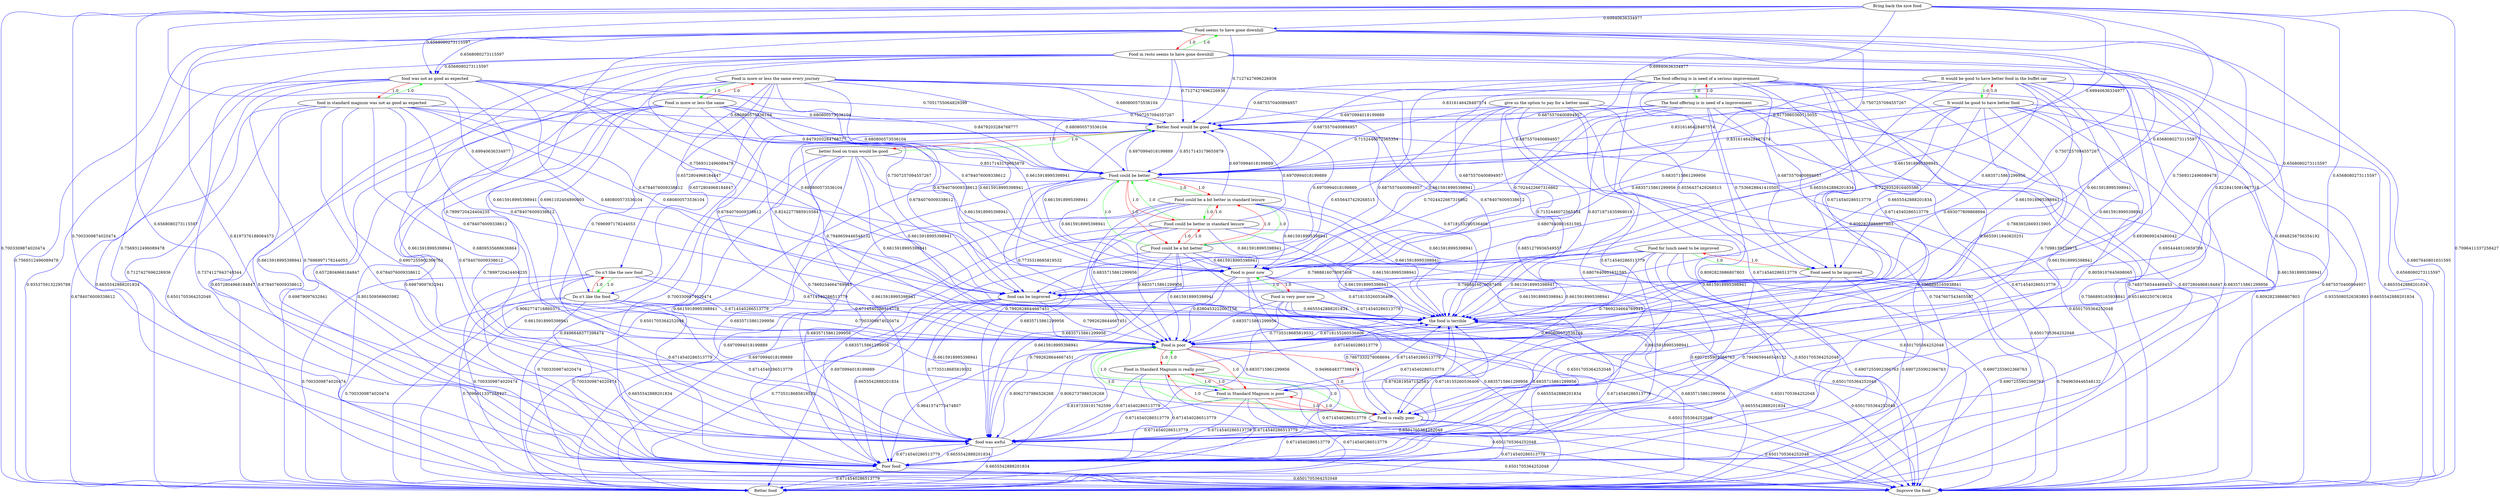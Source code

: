 digraph rawGraph {
"Better food";"Better food would be good";"Bring back the nice food";"Do n't like the new food";"Do n't like the food";"Food could be a bit better in standard leisure";"Food could be better in standard leisure";"Food could be better";"Food could be a bit better";"Food for lunch need to be improved";"Food need to be improved";"Food in Standard Magnum is really poor";"Food in Standard Magnum is poor";"Food is poor";"Food is really poor";"Food in resto seems to have gone downhill";"Food seems to have gone downhill";"Food is more or less the same every journey";"Food is more or less the same";"Food is very poor now";"Food is poor now";"Improve the food";"It would be good to have better food in the buffet car";"It would be good to have better food";"Poor food";"The food offering is in need of a serious improvement";"The food offering is in need of a improvement";"better food on train would be good";"food can be improved";"food in standard magnum was not as good as expected";"food was not as good as expected";"food was awful";"give us the option to pay for a better meal";"the food is terrible";"Better food would be good" -> "Better food" [label=0.9062774716860373] [color=blue]
"Bring back the nice food" -> "Better food" [label=0.7003309874020474] [color=blue]
"Do n't like the new food" -> "Do n't like the food" [label=1.0] [color=green]
"Do n't like the food" -> "Do n't like the new food" [label=1.0] [color=red]
"Do n't like the food" -> "Better food" [label=0.7003309874020474] [color=blue]
"Do n't like the new food" -> "Better food" [label=0.7003309874020474] [color=blue]
"Food could be a bit better in standard leisure" -> "Food could be better in standard leisure" [label=1.0] [color=green]
"Food could be better in standard leisure" -> "Food could be better" [label=1.0] [color=green]
"Food could be a bit better in standard leisure" -> "Food could be a bit better" [label=1.0] [color=green]
"Food could be a bit better" -> "Food could be better" [label=1.0] [color=green]
"Food could be a bit better in standard leisure" -> "Food could be better" [label=1.0] [color=green]
"Food could be better in standard leisure" -> "Food could be a bit better in standard leisure" [label=1.0] [color=red]
"Food could be better in standard leisure" -> "Food could be a bit better" [label=1.0] [color=red]
"Food could be better" -> "Food could be a bit better in standard leisure" [label=1.0] [color=red]
"Food could be better" -> "Food could be better in standard leisure" [label=1.0] [color=red]
"Food could be better" -> "Food could be a bit better" [label=1.0] [color=red]
"Food could be a bit better" -> "Food could be a bit better in standard leisure" [label=1.0] [color=red]
"Food could be a bit better" -> "Food could be better in standard leisure" [label=1.0] [color=red]
"Better food would be good" -> "Food could be better" [label=0.8517143179655879] [color=blue]
"Food could be better" -> "Better food would be good" [label=0.6970994018199889] [color=blue]
"Food could be better" -> "Better food" [label=0.9496648377398474] [color=blue]
"Food could be a bit better in standard leisure" -> "Better food would be good" [label=0.6970994018199889] [color=blue]
"Food could be a bit better in standard leisure" -> "Better food" [label=0.6970994018199889] [color=blue]
"Food could be better in standard leisure" -> "Better food would be good" [label=0.6970994018199889] [color=blue]
"Food could be better in standard leisure" -> "Better food" [label=0.6970994018199889] [color=blue]
"Food could be a bit better" -> "Better food would be good" [label=0.6970994018199889] [color=blue]
"Food could be a bit better" -> "Better food" [label=0.6970994018199889] [color=blue]
"Food for lunch need to be improved" -> "Food need to be improved" [label=1.0] [color=green]
"Food need to be improved" -> "Food for lunch need to be improved" [label=1.0] [color=red]
"Food need to be improved" -> "Better food" [label=0.6907255902366763] [color=blue]
"Food in Standard Magnum is really poor" -> "Food in Standard Magnum is poor" [label=1.0] [color=green]
"Food in Standard Magnum is poor" -> "Food is poor" [label=1.0] [color=green]
"Food in Standard Magnum is really poor" -> "Food is really poor" [label=1.0] [color=green]
"Food is really poor" -> "Food is poor" [label=1.0] [color=green]
"Food in Standard Magnum is really poor" -> "Food is poor" [label=1.0] [color=green]
"Food in Standard Magnum is poor" -> "Food in Standard Magnum is really poor" [label=1.0] [color=red]
"Food in Standard Magnum is poor" -> "Food is really poor" [label=1.0] [color=red]
"Food is poor" -> "Food in Standard Magnum is really poor" [label=1.0] [color=red]
"Food is poor" -> "Food in Standard Magnum is poor" [label=1.0] [color=red]
"Food is poor" -> "Food is really poor" [label=1.0] [color=red]
"Food is really poor" -> "Food in Standard Magnum is really poor" [label=1.0] [color=red]
"Food is really poor" -> "Food in Standard Magnum is poor" [label=1.0] [color=red]
"Food could be better" -> "Food is poor" [label=0.7735318685819532] [color=blue]
"Better food would be good" -> "Food is poor" [label=0.7949659446548132] [color=blue]
"Food need to be improved" -> "Food is poor" [label=0.7869234664769945] [color=blue]
"Food for lunch need to be improved" -> "Food is really poor" [label=0.680800573536104] [color=blue]
"Food is poor" -> "Better food" [label=0.6714540286513779] [color=blue]
"Food in resto seems to have gone downhill" -> "Food seems to have gone downhill" [label=1.0] [color=green]
"Food seems to have gone downhill" -> "Food in resto seems to have gone downhill" [label=1.0] [color=red]
"Food seems to have gone downhill" -> "Food could be better" [label=0.7507257094557267] [color=blue]
"Food seems to have gone downhill" -> "Better food would be good" [label=0.7127427696226936] [color=blue]
"Food seems to have gone downhill" -> "Better food" [label=0.7569312496089478] [color=blue]
"Bring back the nice food" -> "Food seems to have gone downhill" [label=0.69940636334977] [color=blue]
"Food seems to have gone downhill" -> "Food is poor" [label=0.8228415081667718] [color=blue]
"Food in resto seems to have gone downhill" -> "Food is really poor" [label=0.6948256756354192] [color=blue]
"Food in resto seems to have gone downhill" -> "Food could be better" [label=0.7507257094557267] [color=blue]
"Food in resto seems to have gone downhill" -> "Better food would be good" [label=0.7127427696226936] [color=blue]
"Food in resto seems to have gone downhill" -> "Better food" [label=0.7127427696226936] [color=blue]
"Food is more or less the same every journey" -> "Food is more or less the same" [label=1.0] [color=green]
"Food is more or less the same" -> "Food is more or less the same every journey" [label=1.0] [color=red]
"Food is more or less the same" -> "Food could be better" [label=0.680800573536104] [color=blue]
"Food is more or less the same" -> "Better food" [label=0.69879097632941] [color=blue]
"Food is more or less the same" -> "Food is poor" [label=0.7696997178244053] [color=blue]
"Food is more or less the same every journey" -> "Food is really poor" [label=0.6851279936549557] [color=blue]
"Food is more or less the same" -> "Do n't like the food" [label=0.6961102404890003] [color=blue]
"Food is more or less the same every journey" -> "Do n't like the new food" [label=0.6572804968184847] [color=blue]
"Food is very poor now" -> "Food is poor now" [label=1.0] [color=green]
"Food is poor now" -> "Food is very poor now" [label=1.0] [color=red]
"Better food would be good" -> "Food is poor now" [label=0.6615918995398941] [color=blue]
"Food is poor now" -> "Better food" [label=0.6835715861299956] [color=blue]
"Food seems to have gone downhill" -> "Food is poor now" [label=0.7507257094557267] [color=blue]
"Food is poor now" -> "Food is poor" [label=0.8380453222007158] [color=blue]
"Food is very poor now" -> "Food is really poor" [label=0.7867333278068694] [color=blue]
"Food need to be improved" -> "Improve the food" [label=0.7949659446548132] [color=blue]
"Food is more or less the same" -> "Improve the food" [label=0.801509569605982] [color=blue]
"Food seems to have gone downhill" -> "Improve the food" [label=0.6807640801631595] [color=blue]
"Bring back the nice food" -> "Improve the food" [label=0.7096411337258427] [color=blue]
"Do n't like the food" -> "Improve the food" [label=0.7096411337258427] [color=blue]
"It would be good to have better food in the buffet car" -> "It would be good to have better food" [label=1.0] [color=green]
"It would be good to have better food" -> "It would be good to have better food in the buffet car" [label=1.0] [color=red]
"It would be good to have better food" -> "Food could be better" [label=0.8316146428487574] [color=blue]
"It would be good to have better food" -> "Better food would be good" [label=0.9173960360715055] [color=blue]
"It would be good to have better food" -> "Food is poor now" [label=0.6835715861299956] [color=blue]
"It would be good to have better food" -> "Food need to be improved" [label=0.7229352916405586] [color=blue]
"It would be good to have better food" -> "Better food" [label=0.9335080526383893] [color=blue]
"It would be good to have better food" -> "Food is poor" [label=0.7883932669315905] [color=blue]
"It would be good to have better food in the buffet car" -> "Food is really poor" [label=0.6954449310659708] [color=blue]
"It would be good to have better food in the buffet car" -> "Food in Standard Magnum is poor" [label=0.6939699243480042] [color=blue]
"It would be good to have better food in the buffet car" -> "Food could be better" [label=0.8316146428487574] [color=blue]
"It would be good to have better food in the buffet car" -> "Better food would be good" [label=0.8316146428487574] [color=blue]
"It would be good to have better food in the buffet car" -> "Food is poor now" [label=0.6835715861299956] [color=blue]
"It would be good to have better food in the buffet car" -> "Food need to be improved" [label=0.6835715861299956] [color=blue]
"It would be good to have better food in the buffet car" -> "Better food" [label=0.6835715861299956] [color=blue]
"Food could be better" -> "Poor food" [label=0.6835715861299956] [color=blue]
"It would be good to have better food" -> "Poor food" [label=0.7483756544469453] [color=blue]
"Food seems to have gone downhill" -> "Poor food" [label=0.7569312496089478] [color=blue]
"Bring back the nice food" -> "Poor food" [label=0.7003309874020474] [color=blue]
"Do n't like the food" -> "Poor food" [label=0.7003309874020474] [color=blue]
"Poor food" -> "Food is poor" [label=0.8197339191762599] [color=blue]
"Food is poor" -> "Poor food" [label=0.9641574773474807] [color=blue]
"Better food would be good" -> "Poor food" [label=0.7003309874020474] [color=blue]
"Food is poor now" -> "Poor food" [label=0.9496648377398474] [color=blue]
"Food need to be improved" -> "Poor food" [label=0.6907255902366763] [color=blue]
"Food is more or less the same" -> "Poor food" [label=0.69879097632941] [color=blue]
"The food offering is in need of a serious improvement" -> "The food offering is in need of a improvement" [label=1.0] [color=green]
"The food offering is in need of a improvement" -> "The food offering is in need of a serious improvement" [label=1.0] [color=red]
"The food offering is in need of a improvement" -> "Food could be better" [label=0.6875570400894957] [color=blue]
"The food offering is in need of a improvement" -> "Improve the food" [label=0.8092823986807803] [color=blue]
"The food offering is in need of a improvement" -> "Food is poor" [label=0.8092823986807803] [color=blue]
"The food offering is in need of a serious improvement" -> "Food is really poor" [label=0.7098139239975] [color=blue]
"The food offering is in need of a serious improvement" -> "Food in Standard Magnum is poor" [label=0.6655911840820251] [color=blue]
"The food offering is in need of a improvement" -> "Food is poor now" [label=0.7024422667316862] [color=blue]
"The food offering is in need of a improvement" -> "Better food" [label=0.7566895165938841] [color=blue]
"The food offering is in need of a improvement" -> "Food need to be improved" [label=0.7536628841410505] [color=blue]
"The food offering is in need of a improvement" -> "Poor food" [label=0.7566895165938841] [color=blue]
"better food on train would be good" -> "Better food would be good" [label=1.0] [color=green]
"Better food would be good" -> "better food on train would be good" [label=1.0] [color=red]
"better food on train would be good" -> "Food could be better" [label=0.8517143179655879] [color=blue]
"It would be good to have better food" -> "food can be improved" [label=0.6655542888201834] [color=blue]
"Food seems to have gone downhill" -> "food can be improved" [label=0.7569312496089478] [color=blue]
"food can be improved" -> "Improve the food" [label=0.7735318685819532] [color=blue]
"food can be improved" -> "Food is poor" [label=0.7992628644667451] [color=blue]
"food can be improved" -> "Better food" [label=0.6655542888201834] [color=blue]
"Food need to be improved" -> "food can be improved" [label=0.7988816070087408] [color=blue]
"Food is more or less the same" -> "food can be improved" [label=0.6784076009338612] [color=blue]
"food can be improved" -> "Poor food" [label=0.6655542888201834] [color=blue]
"The food offering is in need of a improvement" -> "food can be improved" [label=0.7024422667316862] [color=blue]
"It would be good to have better food in the buffet car" -> "food can be improved" [label=0.6655542888201834] [color=blue]
"food in standard magnum was not as good as expected" -> "food was not as good as expected" [label=1.0] [color=green]
"food was not as good as expected" -> "food in standard magnum was not as good as expected" [label=1.0] [color=red]
"food was not as good as expected" -> "Food could be better" [label=0.8479203284768777] [color=blue]
"food was not as good as expected" -> "food can be improved" [label=0.680800573536104] [color=blue]
"Food seems to have gone downhill" -> "food was not as good as expected" [label=0.6568080273115597] [color=blue]
"food was not as good as expected" -> "Food is poor" [label=0.7899720424404235] [color=blue]
"food in standard magnum was not as good as expected" -> "Food is really poor" [label=0.6907255902366763] [color=blue]
"food in standard magnum was not as good as expected" -> "Food in Standard Magnum is poor" [label=0.6809535688636864] [color=blue]
"food was not as good as expected" -> "Better food would be good" [label=0.7051755064829399] [color=blue]
"food was not as good as expected" -> "Food is poor now" [label=0.6784076009338612] [color=blue]
"food was not as good as expected" -> "Better food" [label=0.9353759132295788] [color=blue]
"food was not as good as expected" -> "Poor food" [label=0.7374127943748344] [color=blue]
"Food could be better" -> "food was awful" [label=0.7992628644667451] [color=blue]
"It would be good to have better food" -> "food was awful" [label=0.8059107645698065] [color=blue]
"food can be improved" -> "food was awful" [label=0.7735318685819532] [color=blue]
"Food seems to have gone downhill" -> "food was awful" [label=0.8197376188064573] [color=blue]
"food was awful" -> "Food is poor" [label=0.8062737986526268] [color=blue]
"Food is poor" -> "food was awful" [label=0.8062737986526268] [color=blue]
"Better food would be good" -> "food was awful" [label=0.7869234664769945] [color=blue]
"food was not as good as expected" -> "food was awful" [label=0.7696997178244053] [color=blue]
"Food is poor now" -> "food was awful" [label=0.7992628644667451] [color=blue]
"Food need to be improved" -> "food was awful" [label=0.7949659446548132] [color=blue]
"Food is more or less the same" -> "food was awful" [label=0.7899720424404235] [color=blue]
"The food offering is in need of a improvement" -> "food was awful" [label=0.8092823986807803] [color=blue]
"give us the option to pay for a better meal" -> "Food could be better" [label=0.7152446072565354] [color=blue]
"give us the option to pay for a better meal" -> "Improve the food" [label=0.6514602507619024] [color=blue]
"give us the option to pay for a better meal" -> "Food is poor" [label=0.6807640801631595] [color=blue]
"give us the option to pay for a better meal" -> "Better food" [label=0.7047607543405587] [color=blue]
"give us the option to pay for a better meal" -> "Food need to be improved" [label=0.6556437429268515] [color=blue]
"give us the option to pay for a better meal" -> "food was awful" [label=0.6807640801631595] [color=blue]
"It would be good to have better food" -> "the food is terrible" [label=0.693077809868894] [color=blue]
"Food seems to have gone downhill" -> "the food is terrible" [label=0.7569312496089478] [color=blue]
"the food is terrible" -> "Improve the food" [label=0.6501705364252048] [color=blue]
"the food is terrible" -> "Food is poor" [label=0.7735318685819532] [color=blue]
"food was not as good as expected" -> "the food is terrible" [label=0.680800573536104] [color=blue]
"the food is terrible" -> "Better food" [label=0.6655542888201834] [color=blue]
"Food need to be improved" -> "the food is terrible" [label=0.6615918995398941] [color=blue]
"Food is more or less the same" -> "the food is terrible" [label=0.8242277885910584] [color=blue]
"give us the option to pay for a better meal" -> "the food is terrible" [label=0.7152446072565354] [color=blue]
"the food is terrible" -> "Poor food" [label=0.6655542888201834] [color=blue]
"the food is terrible" -> "food was awful" [label=0.8792819547152583] [color=blue]
"food was awful" -> "the food is terrible" [label=0.6718155260536406] [color=blue]
"The food offering is in need of a improvement" -> "the food is terrible" [label=0.8371871635969019] [color=blue]
"Better food would be good" -> "the food is terrible" [label=0.6718155260536406] [color=blue]
"Bring back the nice food" -> "Food could be better" [label=0.69940636334977] [color=blue]
"Bring back the nice food" -> "food can be improved" [label=0.69940636334977] [color=blue]
"Bring back the nice food" -> "Better food would be good" [label=0.69940636334977] [color=blue]
"Bring back the nice food" -> "Food is poor now" [label=0.6568080273115597] [color=blue]
"Bring back the nice food" -> "food was not as good as expected" [label=0.6568080273115597] [color=blue]
"Bring back the nice food" -> "the food is terrible" [label=0.6568080273115597] [color=blue]
"Bring back the nice food" -> "food was awful" [label=0.6568080273115597] [color=blue]
"Bring back the nice food" -> "Food is poor" [label=0.6568080273115597] [color=blue]
"Do n't like the new food" -> "Poor food" [label=0.7003309874020474] [color=blue]
"Do n't like the new food" -> "Improve the food" [label=0.7003309874020474] [color=blue]
"Do n't like the food" -> "Food is poor" [label=0.7003309874020474] [color=blue]
"Food could be a bit better in standard leisure" -> "Food is poor now" [label=0.6615918995398941] [color=blue]
"Food could be a bit better in standard leisure" -> "Poor food" [label=0.6835715861299956] [color=blue]
"Food could be a bit better in standard leisure" -> "the food is terrible" [label=0.6615918995398941] [color=blue]
"Food could be a bit better in standard leisure" -> "food was awful" [label=0.6835715861299956] [color=blue]
"Food could be a bit better in standard leisure" -> "Food is poor" [label=0.6835715861299956] [color=blue]
"Food could be better in standard leisure" -> "Food is poor now" [label=0.6615918995398941] [color=blue]
"Food could be better in standard leisure" -> "Poor food" [label=0.6835715861299956] [color=blue]
"Food could be better in standard leisure" -> "the food is terrible" [label=0.6615918995398941] [color=blue]
"Food could be better in standard leisure" -> "food was awful" [label=0.6835715861299956] [color=blue]
"Food could be better in standard leisure" -> "Food is poor" [label=0.6835715861299956] [color=blue]
"Food could be better" -> "Food is poor now" [label=0.6615918995398941] [color=blue]
"Food could be better" -> "the food is terrible" [label=0.6615918995398941] [color=blue]
"Food could be a bit better" -> "Food is poor now" [label=0.6615918995398941] [color=blue]
"Food could be a bit better" -> "Poor food" [label=0.6615918995398941] [color=blue]
"Food could be a bit better" -> "the food is terrible" [label=0.6615918995398941] [color=blue]
"Food could be a bit better" -> "food was awful" [label=0.6615918995398941] [color=blue]
"Food could be a bit better" -> "Food is poor" [label=0.6615918995398941] [color=blue]
"Food for lunch need to be improved" -> "food can be improved" [label=0.7988816070087408] [color=blue]
"Food for lunch need to be improved" -> "Better food" [label=0.6907255902366763] [color=blue]
"Food for lunch need to be improved" -> "Poor food" [label=0.6907255902366763] [color=blue]
"Food for lunch need to be improved" -> "Improve the food" [label=0.6907255902366763] [color=blue]
"Food for lunch need to be improved" -> "the food is terrible" [label=0.6615918995398941] [color=blue]
"Food for lunch need to be improved" -> "food was awful" [label=0.6615918995398941] [color=blue]
"Food for lunch need to be improved" -> "Food is poor" [label=0.6615918995398941] [color=blue]
"Food in Standard Magnum is really poor" -> "Better food" [label=0.6714540286513779] [color=blue]
"Food in Standard Magnum is really poor" -> "Poor food" [label=0.6714540286513779] [color=blue]
"Food in Standard Magnum is really poor" -> "food was awful" [label=0.6714540286513779] [color=blue]
"Food in Standard Magnum is poor" -> "Better food" [label=0.6714540286513779] [color=blue]
"Food in Standard Magnum is poor" -> "Poor food" [label=0.6714540286513779] [color=blue]
"Food in Standard Magnum is poor" -> "food was awful" [label=0.6714540286513779] [color=blue]
"Food is poor" -> "the food is terrible" [label=0.6718155260536406] [color=blue]
"Food is really poor" -> "Better food" [label=0.6714540286513779] [color=blue]
"Food is really poor" -> "Poor food" [label=0.6714540286513779] [color=blue]
"Food is really poor" -> "the food is terrible" [label=0.6714540286513779] [color=blue]
"Food is really poor" -> "food was awful" [label=0.6714540286513779] [color=blue]
"Food in resto seems to have gone downhill" -> "food can be improved" [label=0.7507257094557267] [color=blue]
"Food in resto seems to have gone downhill" -> "food was not as good as expected" [label=0.6568080273115597] [color=blue]
"Food in resto seems to have gone downhill" -> "Food is poor now" [label=0.6615918995398941] [color=blue]
"Food in resto seems to have gone downhill" -> "Poor food" [label=0.6615918995398941] [color=blue]
"Food in resto seems to have gone downhill" -> "Improve the food" [label=0.6568080273115597] [color=blue]
"Food in resto seems to have gone downhill" -> "the food is terrible" [label=0.6615918995398941] [color=blue]
"Food in resto seems to have gone downhill" -> "food was awful" [label=0.6615918995398941] [color=blue]
"Food in resto seems to have gone downhill" -> "Food is poor" [label=0.6615918995398941] [color=blue]
"Food is more or less the same every journey" -> "Food could be better" [label=0.680800573536104] [color=blue]
"Food is more or less the same every journey" -> "food can be improved" [label=0.6784076009338612] [color=blue]
"Food is more or less the same every journey" -> "Better food" [label=0.6572804968184847] [color=blue]
"Food is more or less the same every journey" -> "Poor food" [label=0.6572804968184847] [color=blue]
"Food is more or less the same every journey" -> "Improve the food" [label=0.6572804968184847] [color=blue]
"Food is more or less the same every journey" -> "the food is terrible" [label=0.6784076009338612] [color=blue]
"Food is more or less the same every journey" -> "food was awful" [label=0.6784076009338612] [color=blue]
"Food is more or less the same every journey" -> "Food is poor" [label=0.6784076009338612] [color=blue]
"Food is more or less the same every journey" -> "Do n't like the food" [label=0.6572804968184847] [color=blue]
"Food is more or less the same" -> "Better food would be good" [label=0.680800573536104] [color=blue]
"Food is more or less the same" -> "Food is poor now" [label=0.6615918995398941] [color=blue]
"Food is very poor now" -> "Better food" [label=0.6835715861299956] [color=blue]
"Food is very poor now" -> "Poor food" [label=0.6835715861299956] [color=blue]
"Food is very poor now" -> "the food is terrible" [label=0.6714540286513779] [color=blue]
"Food is very poor now" -> "food was awful" [label=0.6835715861299956] [color=blue]
"Food is very poor now" -> "Food is poor" [label=0.6835715861299956] [color=blue]
"Food is poor now" -> "the food is terrible" [label=0.6718155260536406] [color=blue]
"It would be good to have better food in the buffet car" -> "Poor food" [label=0.6615918995398941] [color=blue]
"It would be good to have better food in the buffet car" -> "Improve the food" [label=0.6655542888201834] [color=blue]
"It would be good to have better food in the buffet car" -> "the food is terrible" [label=0.6615918995398941] [color=blue]
"It would be good to have better food in the buffet car" -> "food was awful" [label=0.6615918995398941] [color=blue]
"It would be good to have better food in the buffet car" -> "Food is poor" [label=0.6615918995398941] [color=blue]
"It would be good to have better food" -> "Improve the food" [label=0.6655542888201834] [color=blue]
"Poor food" -> "Better food" [label=0.6714540286513779] [color=blue]
"Poor food" -> "the food is terrible" [label=0.6714540286513779] [color=blue]
"Poor food" -> "food was awful" [label=0.6714540286513779] [color=blue]
"The food offering is in need of a serious improvement" -> "Food could be better" [label=0.6875570400894957] [color=blue]
"The food offering is in need of a serious improvement" -> "food can be improved" [label=0.6875570400894957] [color=blue]
"The food offering is in need of a serious improvement" -> "Food is poor now" [label=0.6875570400894957] [color=blue]
"The food offering is in need of a serious improvement" -> "Food need to be improved" [label=0.6875570400894957] [color=blue]
"The food offering is in need of a serious improvement" -> "Better food" [label=0.6714540286513779] [color=blue]
"The food offering is in need of a serious improvement" -> "Poor food" [label=0.6714540286513779] [color=blue]
"The food offering is in need of a serious improvement" -> "Improve the food" [label=0.6875570400894957] [color=blue]
"The food offering is in need of a serious improvement" -> "the food is terrible" [label=0.6714540286513779] [color=blue]
"The food offering is in need of a serious improvement" -> "food was awful" [label=0.6714540286513779] [color=blue]
"The food offering is in need of a serious improvement" -> "Food is poor" [label=0.6714540286513779] [color=blue]
"The food offering is in need of a improvement" -> "Better food would be good" [label=0.6875570400894957] [color=blue]
"better food on train would be good" -> "Food is poor now" [label=0.6615918995398941] [color=blue]
"better food on train would be good" -> "Better food" [label=0.6615918995398941] [color=blue]
"better food on train would be good" -> "Poor food" [label=0.6615918995398941] [color=blue]
"better food on train would be good" -> "the food is terrible" [label=0.6615918995398941] [color=blue]
"better food on train would be good" -> "food was awful" [label=0.6615918995398941] [color=blue]
"better food on train would be good" -> "Food is poor" [label=0.6615918995398941] [color=blue]
"food can be improved" -> "the food is terrible" [label=0.6655542888201834] [color=blue]
"food in standard magnum was not as good as expected" -> "Food could be better" [label=0.8479203284768777] [color=blue]
"food in standard magnum was not as good as expected" -> "food can be improved" [label=0.680800573536104] [color=blue]
"food in standard magnum was not as good as expected" -> "Better food would be good" [label=0.680800573536104] [color=blue]
"food in standard magnum was not as good as expected" -> "Food is poor now" [label=0.6784076009338612] [color=blue]
"food in standard magnum was not as good as expected" -> "Better food" [label=0.6784076009338612] [color=blue]
"food in standard magnum was not as good as expected" -> "Poor food" [label=0.6784076009338612] [color=blue]
"food in standard magnum was not as good as expected" -> "the food is terrible" [label=0.6784076009338612] [color=blue]
"food in standard magnum was not as good as expected" -> "food was awful" [label=0.6784076009338612] [color=blue]
"food in standard magnum was not as good as expected" -> "Food is poor" [label=0.6784076009338612] [color=blue]
"food was not as good as expected" -> "Improve the food" [label=0.6655542888201834] [color=blue]
"food was awful" -> "Better food" [label=0.6655542888201834] [color=blue]
"food was awful" -> "Poor food" [label=0.6655542888201834] [color=blue]
"food was awful" -> "Improve the food" [label=0.6501705364252048] [color=blue]
"give us the option to pay for a better meal" -> "food can be improved" [label=0.6556437429268515] [color=blue]
"give us the option to pay for a better meal" -> "Better food would be good" [label=0.6970994018199889] [color=blue]
"give us the option to pay for a better meal" -> "Food is poor now" [label=0.6615918995398941] [color=blue]
"give us the option to pay for a better meal" -> "Poor food" [label=0.6615918995398941] [color=blue]
"Better food would be good" -> "Improve the food" [label=0.6501705364252048] [color=blue]
"Do n't like the new food" -> "the food is terrible" [label=0.6714540286513779] [color=blue]
"Do n't like the new food" -> "food was awful" [label=0.6714540286513779] [color=blue]
"Do n't like the new food" -> "Food is poor" [label=0.6714540286513779] [color=blue]
"Do n't like the food" -> "the food is terrible" [label=0.6714540286513779] [color=blue]
"Do n't like the food" -> "food was awful" [label=0.6714540286513779] [color=blue]
"Food could be a bit better in standard leisure" -> "Improve the food" [label=0.6501705364252048] [color=blue]
"Food could be better in standard leisure" -> "Improve the food" [label=0.6501705364252048] [color=blue]
"Food could be better" -> "Improve the food" [label=0.6501705364252048] [color=blue]
"Food could be a bit better" -> "Improve the food" [label=0.6501705364252048] [color=blue]
"Food in Standard Magnum is really poor" -> "Improve the food" [label=0.6501705364252048] [color=blue]
"Food in Standard Magnum is really poor" -> "the food is terrible" [label=0.6714540286513779] [color=blue]
"Food in Standard Magnum is poor" -> "Improve the food" [label=0.6501705364252048] [color=blue]
"Food in Standard Magnum is poor" -> "the food is terrible" [label=0.6714540286513779] [color=blue]
"Food is poor" -> "Improve the food" [label=0.6501705364252048] [color=blue]
"Food is really poor" -> "Improve the food" [label=0.6501705364252048] [color=blue]
"Food is more or less the same every journey" -> "Better food would be good" [label=0.680800573536104] [color=blue]
"Food is more or less the same every journey" -> "Food is poor now" [label=0.6615918995398941] [color=blue]
"Food is very poor now" -> "Improve the food" [label=0.6501705364252048] [color=blue]
"Food is poor now" -> "Improve the food" [label=0.6501705364252048] [color=blue]
"Poor food" -> "Improve the food" [label=0.6501705364252048] [color=blue]
"The food offering is in need of a serious improvement" -> "Better food would be good" [label=0.6875570400894957] [color=blue]
"better food on train would be good" -> "Improve the food" [label=0.6501705364252048] [color=blue]
"food in standard magnum was not as good as expected" -> "Improve the food" [label=0.6501705364252048] [color=blue]
}
